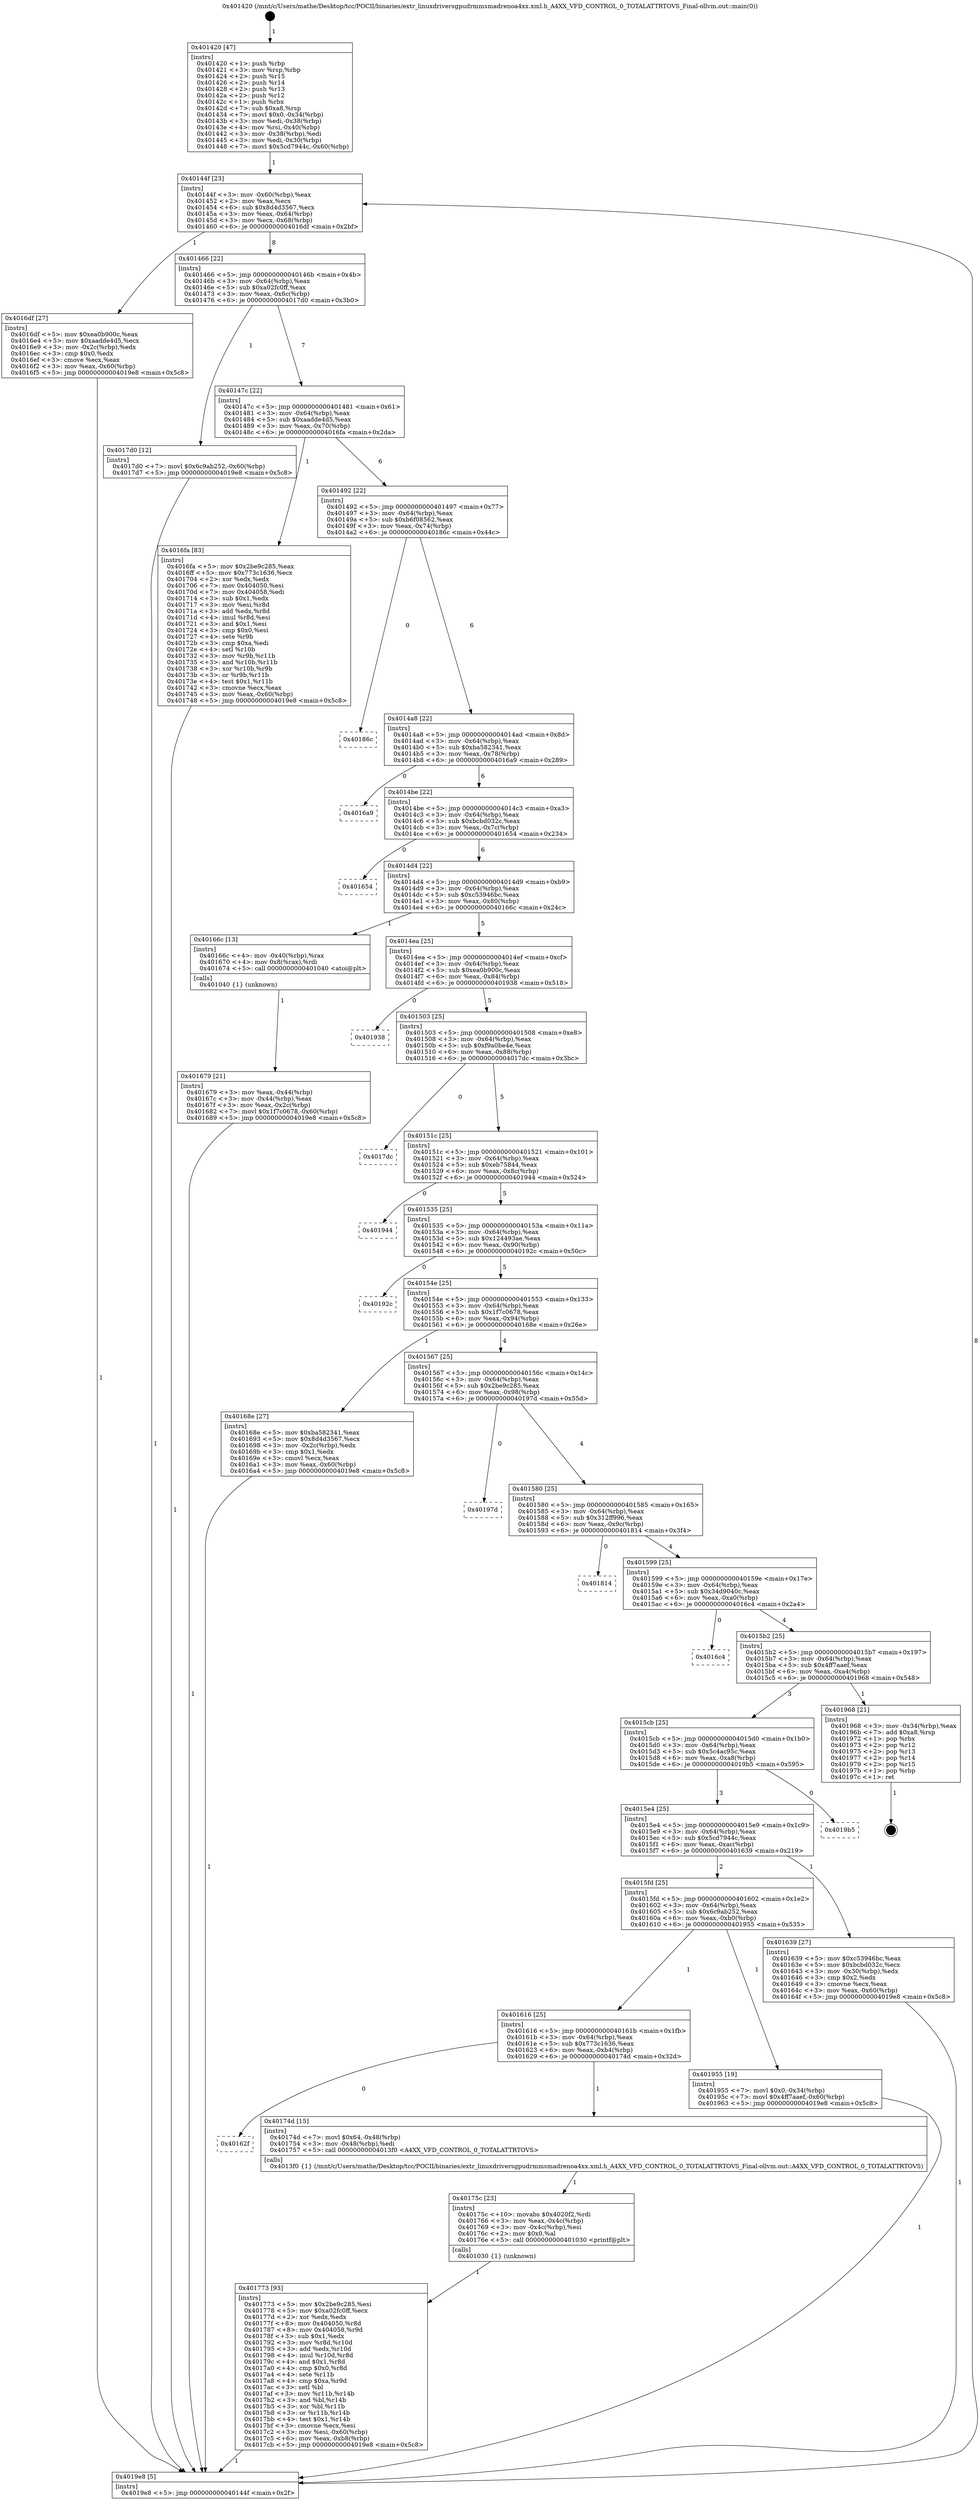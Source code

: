 digraph "0x401420" {
  label = "0x401420 (/mnt/c/Users/mathe/Desktop/tcc/POCII/binaries/extr_linuxdriversgpudrmmsmadrenoa4xx.xml.h_A4XX_VFD_CONTROL_0_TOTALATTRTOVS_Final-ollvm.out::main(0))"
  labelloc = "t"
  node[shape=record]

  Entry [label="",width=0.3,height=0.3,shape=circle,fillcolor=black,style=filled]
  "0x40144f" [label="{
     0x40144f [23]\l
     | [instrs]\l
     &nbsp;&nbsp;0x40144f \<+3\>: mov -0x60(%rbp),%eax\l
     &nbsp;&nbsp;0x401452 \<+2\>: mov %eax,%ecx\l
     &nbsp;&nbsp;0x401454 \<+6\>: sub $0x8d4d3567,%ecx\l
     &nbsp;&nbsp;0x40145a \<+3\>: mov %eax,-0x64(%rbp)\l
     &nbsp;&nbsp;0x40145d \<+3\>: mov %ecx,-0x68(%rbp)\l
     &nbsp;&nbsp;0x401460 \<+6\>: je 00000000004016df \<main+0x2bf\>\l
  }"]
  "0x4016df" [label="{
     0x4016df [27]\l
     | [instrs]\l
     &nbsp;&nbsp;0x4016df \<+5\>: mov $0xea0b900c,%eax\l
     &nbsp;&nbsp;0x4016e4 \<+5\>: mov $0xaadde4d5,%ecx\l
     &nbsp;&nbsp;0x4016e9 \<+3\>: mov -0x2c(%rbp),%edx\l
     &nbsp;&nbsp;0x4016ec \<+3\>: cmp $0x0,%edx\l
     &nbsp;&nbsp;0x4016ef \<+3\>: cmove %ecx,%eax\l
     &nbsp;&nbsp;0x4016f2 \<+3\>: mov %eax,-0x60(%rbp)\l
     &nbsp;&nbsp;0x4016f5 \<+5\>: jmp 00000000004019e8 \<main+0x5c8\>\l
  }"]
  "0x401466" [label="{
     0x401466 [22]\l
     | [instrs]\l
     &nbsp;&nbsp;0x401466 \<+5\>: jmp 000000000040146b \<main+0x4b\>\l
     &nbsp;&nbsp;0x40146b \<+3\>: mov -0x64(%rbp),%eax\l
     &nbsp;&nbsp;0x40146e \<+5\>: sub $0xa02fc0ff,%eax\l
     &nbsp;&nbsp;0x401473 \<+3\>: mov %eax,-0x6c(%rbp)\l
     &nbsp;&nbsp;0x401476 \<+6\>: je 00000000004017d0 \<main+0x3b0\>\l
  }"]
  Exit [label="",width=0.3,height=0.3,shape=circle,fillcolor=black,style=filled,peripheries=2]
  "0x4017d0" [label="{
     0x4017d0 [12]\l
     | [instrs]\l
     &nbsp;&nbsp;0x4017d0 \<+7\>: movl $0x6c9ab252,-0x60(%rbp)\l
     &nbsp;&nbsp;0x4017d7 \<+5\>: jmp 00000000004019e8 \<main+0x5c8\>\l
  }"]
  "0x40147c" [label="{
     0x40147c [22]\l
     | [instrs]\l
     &nbsp;&nbsp;0x40147c \<+5\>: jmp 0000000000401481 \<main+0x61\>\l
     &nbsp;&nbsp;0x401481 \<+3\>: mov -0x64(%rbp),%eax\l
     &nbsp;&nbsp;0x401484 \<+5\>: sub $0xaadde4d5,%eax\l
     &nbsp;&nbsp;0x401489 \<+3\>: mov %eax,-0x70(%rbp)\l
     &nbsp;&nbsp;0x40148c \<+6\>: je 00000000004016fa \<main+0x2da\>\l
  }"]
  "0x401773" [label="{
     0x401773 [93]\l
     | [instrs]\l
     &nbsp;&nbsp;0x401773 \<+5\>: mov $0x2be9c285,%esi\l
     &nbsp;&nbsp;0x401778 \<+5\>: mov $0xa02fc0ff,%ecx\l
     &nbsp;&nbsp;0x40177d \<+2\>: xor %edx,%edx\l
     &nbsp;&nbsp;0x40177f \<+8\>: mov 0x404050,%r8d\l
     &nbsp;&nbsp;0x401787 \<+8\>: mov 0x404058,%r9d\l
     &nbsp;&nbsp;0x40178f \<+3\>: sub $0x1,%edx\l
     &nbsp;&nbsp;0x401792 \<+3\>: mov %r8d,%r10d\l
     &nbsp;&nbsp;0x401795 \<+3\>: add %edx,%r10d\l
     &nbsp;&nbsp;0x401798 \<+4\>: imul %r10d,%r8d\l
     &nbsp;&nbsp;0x40179c \<+4\>: and $0x1,%r8d\l
     &nbsp;&nbsp;0x4017a0 \<+4\>: cmp $0x0,%r8d\l
     &nbsp;&nbsp;0x4017a4 \<+4\>: sete %r11b\l
     &nbsp;&nbsp;0x4017a8 \<+4\>: cmp $0xa,%r9d\l
     &nbsp;&nbsp;0x4017ac \<+3\>: setl %bl\l
     &nbsp;&nbsp;0x4017af \<+3\>: mov %r11b,%r14b\l
     &nbsp;&nbsp;0x4017b2 \<+3\>: and %bl,%r14b\l
     &nbsp;&nbsp;0x4017b5 \<+3\>: xor %bl,%r11b\l
     &nbsp;&nbsp;0x4017b8 \<+3\>: or %r11b,%r14b\l
     &nbsp;&nbsp;0x4017bb \<+4\>: test $0x1,%r14b\l
     &nbsp;&nbsp;0x4017bf \<+3\>: cmovne %ecx,%esi\l
     &nbsp;&nbsp;0x4017c2 \<+3\>: mov %esi,-0x60(%rbp)\l
     &nbsp;&nbsp;0x4017c5 \<+6\>: mov %eax,-0xb8(%rbp)\l
     &nbsp;&nbsp;0x4017cb \<+5\>: jmp 00000000004019e8 \<main+0x5c8\>\l
  }"]
  "0x4016fa" [label="{
     0x4016fa [83]\l
     | [instrs]\l
     &nbsp;&nbsp;0x4016fa \<+5\>: mov $0x2be9c285,%eax\l
     &nbsp;&nbsp;0x4016ff \<+5\>: mov $0x773c1636,%ecx\l
     &nbsp;&nbsp;0x401704 \<+2\>: xor %edx,%edx\l
     &nbsp;&nbsp;0x401706 \<+7\>: mov 0x404050,%esi\l
     &nbsp;&nbsp;0x40170d \<+7\>: mov 0x404058,%edi\l
     &nbsp;&nbsp;0x401714 \<+3\>: sub $0x1,%edx\l
     &nbsp;&nbsp;0x401717 \<+3\>: mov %esi,%r8d\l
     &nbsp;&nbsp;0x40171a \<+3\>: add %edx,%r8d\l
     &nbsp;&nbsp;0x40171d \<+4\>: imul %r8d,%esi\l
     &nbsp;&nbsp;0x401721 \<+3\>: and $0x1,%esi\l
     &nbsp;&nbsp;0x401724 \<+3\>: cmp $0x0,%esi\l
     &nbsp;&nbsp;0x401727 \<+4\>: sete %r9b\l
     &nbsp;&nbsp;0x40172b \<+3\>: cmp $0xa,%edi\l
     &nbsp;&nbsp;0x40172e \<+4\>: setl %r10b\l
     &nbsp;&nbsp;0x401732 \<+3\>: mov %r9b,%r11b\l
     &nbsp;&nbsp;0x401735 \<+3\>: and %r10b,%r11b\l
     &nbsp;&nbsp;0x401738 \<+3\>: xor %r10b,%r9b\l
     &nbsp;&nbsp;0x40173b \<+3\>: or %r9b,%r11b\l
     &nbsp;&nbsp;0x40173e \<+4\>: test $0x1,%r11b\l
     &nbsp;&nbsp;0x401742 \<+3\>: cmovne %ecx,%eax\l
     &nbsp;&nbsp;0x401745 \<+3\>: mov %eax,-0x60(%rbp)\l
     &nbsp;&nbsp;0x401748 \<+5\>: jmp 00000000004019e8 \<main+0x5c8\>\l
  }"]
  "0x401492" [label="{
     0x401492 [22]\l
     | [instrs]\l
     &nbsp;&nbsp;0x401492 \<+5\>: jmp 0000000000401497 \<main+0x77\>\l
     &nbsp;&nbsp;0x401497 \<+3\>: mov -0x64(%rbp),%eax\l
     &nbsp;&nbsp;0x40149a \<+5\>: sub $0xb6f08562,%eax\l
     &nbsp;&nbsp;0x40149f \<+3\>: mov %eax,-0x74(%rbp)\l
     &nbsp;&nbsp;0x4014a2 \<+6\>: je 000000000040186c \<main+0x44c\>\l
  }"]
  "0x40175c" [label="{
     0x40175c [23]\l
     | [instrs]\l
     &nbsp;&nbsp;0x40175c \<+10\>: movabs $0x4020f2,%rdi\l
     &nbsp;&nbsp;0x401766 \<+3\>: mov %eax,-0x4c(%rbp)\l
     &nbsp;&nbsp;0x401769 \<+3\>: mov -0x4c(%rbp),%esi\l
     &nbsp;&nbsp;0x40176c \<+2\>: mov $0x0,%al\l
     &nbsp;&nbsp;0x40176e \<+5\>: call 0000000000401030 \<printf@plt\>\l
     | [calls]\l
     &nbsp;&nbsp;0x401030 \{1\} (unknown)\l
  }"]
  "0x40186c" [label="{
     0x40186c\l
  }", style=dashed]
  "0x4014a8" [label="{
     0x4014a8 [22]\l
     | [instrs]\l
     &nbsp;&nbsp;0x4014a8 \<+5\>: jmp 00000000004014ad \<main+0x8d\>\l
     &nbsp;&nbsp;0x4014ad \<+3\>: mov -0x64(%rbp),%eax\l
     &nbsp;&nbsp;0x4014b0 \<+5\>: sub $0xba582341,%eax\l
     &nbsp;&nbsp;0x4014b5 \<+3\>: mov %eax,-0x78(%rbp)\l
     &nbsp;&nbsp;0x4014b8 \<+6\>: je 00000000004016a9 \<main+0x289\>\l
  }"]
  "0x40162f" [label="{
     0x40162f\l
  }", style=dashed]
  "0x4016a9" [label="{
     0x4016a9\l
  }", style=dashed]
  "0x4014be" [label="{
     0x4014be [22]\l
     | [instrs]\l
     &nbsp;&nbsp;0x4014be \<+5\>: jmp 00000000004014c3 \<main+0xa3\>\l
     &nbsp;&nbsp;0x4014c3 \<+3\>: mov -0x64(%rbp),%eax\l
     &nbsp;&nbsp;0x4014c6 \<+5\>: sub $0xbcbd032c,%eax\l
     &nbsp;&nbsp;0x4014cb \<+3\>: mov %eax,-0x7c(%rbp)\l
     &nbsp;&nbsp;0x4014ce \<+6\>: je 0000000000401654 \<main+0x234\>\l
  }"]
  "0x40174d" [label="{
     0x40174d [15]\l
     | [instrs]\l
     &nbsp;&nbsp;0x40174d \<+7\>: movl $0x64,-0x48(%rbp)\l
     &nbsp;&nbsp;0x401754 \<+3\>: mov -0x48(%rbp),%edi\l
     &nbsp;&nbsp;0x401757 \<+5\>: call 00000000004013f0 \<A4XX_VFD_CONTROL_0_TOTALATTRTOVS\>\l
     | [calls]\l
     &nbsp;&nbsp;0x4013f0 \{1\} (/mnt/c/Users/mathe/Desktop/tcc/POCII/binaries/extr_linuxdriversgpudrmmsmadrenoa4xx.xml.h_A4XX_VFD_CONTROL_0_TOTALATTRTOVS_Final-ollvm.out::A4XX_VFD_CONTROL_0_TOTALATTRTOVS)\l
  }"]
  "0x401654" [label="{
     0x401654\l
  }", style=dashed]
  "0x4014d4" [label="{
     0x4014d4 [22]\l
     | [instrs]\l
     &nbsp;&nbsp;0x4014d4 \<+5\>: jmp 00000000004014d9 \<main+0xb9\>\l
     &nbsp;&nbsp;0x4014d9 \<+3\>: mov -0x64(%rbp),%eax\l
     &nbsp;&nbsp;0x4014dc \<+5\>: sub $0xc53946bc,%eax\l
     &nbsp;&nbsp;0x4014e1 \<+3\>: mov %eax,-0x80(%rbp)\l
     &nbsp;&nbsp;0x4014e4 \<+6\>: je 000000000040166c \<main+0x24c\>\l
  }"]
  "0x401616" [label="{
     0x401616 [25]\l
     | [instrs]\l
     &nbsp;&nbsp;0x401616 \<+5\>: jmp 000000000040161b \<main+0x1fb\>\l
     &nbsp;&nbsp;0x40161b \<+3\>: mov -0x64(%rbp),%eax\l
     &nbsp;&nbsp;0x40161e \<+5\>: sub $0x773c1636,%eax\l
     &nbsp;&nbsp;0x401623 \<+6\>: mov %eax,-0xb4(%rbp)\l
     &nbsp;&nbsp;0x401629 \<+6\>: je 000000000040174d \<main+0x32d\>\l
  }"]
  "0x40166c" [label="{
     0x40166c [13]\l
     | [instrs]\l
     &nbsp;&nbsp;0x40166c \<+4\>: mov -0x40(%rbp),%rax\l
     &nbsp;&nbsp;0x401670 \<+4\>: mov 0x8(%rax),%rdi\l
     &nbsp;&nbsp;0x401674 \<+5\>: call 0000000000401040 \<atoi@plt\>\l
     | [calls]\l
     &nbsp;&nbsp;0x401040 \{1\} (unknown)\l
  }"]
  "0x4014ea" [label="{
     0x4014ea [25]\l
     | [instrs]\l
     &nbsp;&nbsp;0x4014ea \<+5\>: jmp 00000000004014ef \<main+0xcf\>\l
     &nbsp;&nbsp;0x4014ef \<+3\>: mov -0x64(%rbp),%eax\l
     &nbsp;&nbsp;0x4014f2 \<+5\>: sub $0xea0b900c,%eax\l
     &nbsp;&nbsp;0x4014f7 \<+6\>: mov %eax,-0x84(%rbp)\l
     &nbsp;&nbsp;0x4014fd \<+6\>: je 0000000000401938 \<main+0x518\>\l
  }"]
  "0x401955" [label="{
     0x401955 [19]\l
     | [instrs]\l
     &nbsp;&nbsp;0x401955 \<+7\>: movl $0x0,-0x34(%rbp)\l
     &nbsp;&nbsp;0x40195c \<+7\>: movl $0x4ff7aaef,-0x60(%rbp)\l
     &nbsp;&nbsp;0x401963 \<+5\>: jmp 00000000004019e8 \<main+0x5c8\>\l
  }"]
  "0x401938" [label="{
     0x401938\l
  }", style=dashed]
  "0x401503" [label="{
     0x401503 [25]\l
     | [instrs]\l
     &nbsp;&nbsp;0x401503 \<+5\>: jmp 0000000000401508 \<main+0xe8\>\l
     &nbsp;&nbsp;0x401508 \<+3\>: mov -0x64(%rbp),%eax\l
     &nbsp;&nbsp;0x40150b \<+5\>: sub $0xf9a0be4e,%eax\l
     &nbsp;&nbsp;0x401510 \<+6\>: mov %eax,-0x88(%rbp)\l
     &nbsp;&nbsp;0x401516 \<+6\>: je 00000000004017dc \<main+0x3bc\>\l
  }"]
  "0x401679" [label="{
     0x401679 [21]\l
     | [instrs]\l
     &nbsp;&nbsp;0x401679 \<+3\>: mov %eax,-0x44(%rbp)\l
     &nbsp;&nbsp;0x40167c \<+3\>: mov -0x44(%rbp),%eax\l
     &nbsp;&nbsp;0x40167f \<+3\>: mov %eax,-0x2c(%rbp)\l
     &nbsp;&nbsp;0x401682 \<+7\>: movl $0x1f7c0678,-0x60(%rbp)\l
     &nbsp;&nbsp;0x401689 \<+5\>: jmp 00000000004019e8 \<main+0x5c8\>\l
  }"]
  "0x4017dc" [label="{
     0x4017dc\l
  }", style=dashed]
  "0x40151c" [label="{
     0x40151c [25]\l
     | [instrs]\l
     &nbsp;&nbsp;0x40151c \<+5\>: jmp 0000000000401521 \<main+0x101\>\l
     &nbsp;&nbsp;0x401521 \<+3\>: mov -0x64(%rbp),%eax\l
     &nbsp;&nbsp;0x401524 \<+5\>: sub $0xeb75844,%eax\l
     &nbsp;&nbsp;0x401529 \<+6\>: mov %eax,-0x8c(%rbp)\l
     &nbsp;&nbsp;0x40152f \<+6\>: je 0000000000401944 \<main+0x524\>\l
  }"]
  "0x401420" [label="{
     0x401420 [47]\l
     | [instrs]\l
     &nbsp;&nbsp;0x401420 \<+1\>: push %rbp\l
     &nbsp;&nbsp;0x401421 \<+3\>: mov %rsp,%rbp\l
     &nbsp;&nbsp;0x401424 \<+2\>: push %r15\l
     &nbsp;&nbsp;0x401426 \<+2\>: push %r14\l
     &nbsp;&nbsp;0x401428 \<+2\>: push %r13\l
     &nbsp;&nbsp;0x40142a \<+2\>: push %r12\l
     &nbsp;&nbsp;0x40142c \<+1\>: push %rbx\l
     &nbsp;&nbsp;0x40142d \<+7\>: sub $0xa8,%rsp\l
     &nbsp;&nbsp;0x401434 \<+7\>: movl $0x0,-0x34(%rbp)\l
     &nbsp;&nbsp;0x40143b \<+3\>: mov %edi,-0x38(%rbp)\l
     &nbsp;&nbsp;0x40143e \<+4\>: mov %rsi,-0x40(%rbp)\l
     &nbsp;&nbsp;0x401442 \<+3\>: mov -0x38(%rbp),%edi\l
     &nbsp;&nbsp;0x401445 \<+3\>: mov %edi,-0x30(%rbp)\l
     &nbsp;&nbsp;0x401448 \<+7\>: movl $0x5cd7944c,-0x60(%rbp)\l
  }"]
  "0x401944" [label="{
     0x401944\l
  }", style=dashed]
  "0x401535" [label="{
     0x401535 [25]\l
     | [instrs]\l
     &nbsp;&nbsp;0x401535 \<+5\>: jmp 000000000040153a \<main+0x11a\>\l
     &nbsp;&nbsp;0x40153a \<+3\>: mov -0x64(%rbp),%eax\l
     &nbsp;&nbsp;0x40153d \<+5\>: sub $0x124493ae,%eax\l
     &nbsp;&nbsp;0x401542 \<+6\>: mov %eax,-0x90(%rbp)\l
     &nbsp;&nbsp;0x401548 \<+6\>: je 000000000040192c \<main+0x50c\>\l
  }"]
  "0x4019e8" [label="{
     0x4019e8 [5]\l
     | [instrs]\l
     &nbsp;&nbsp;0x4019e8 \<+5\>: jmp 000000000040144f \<main+0x2f\>\l
  }"]
  "0x40192c" [label="{
     0x40192c\l
  }", style=dashed]
  "0x40154e" [label="{
     0x40154e [25]\l
     | [instrs]\l
     &nbsp;&nbsp;0x40154e \<+5\>: jmp 0000000000401553 \<main+0x133\>\l
     &nbsp;&nbsp;0x401553 \<+3\>: mov -0x64(%rbp),%eax\l
     &nbsp;&nbsp;0x401556 \<+5\>: sub $0x1f7c0678,%eax\l
     &nbsp;&nbsp;0x40155b \<+6\>: mov %eax,-0x94(%rbp)\l
     &nbsp;&nbsp;0x401561 \<+6\>: je 000000000040168e \<main+0x26e\>\l
  }"]
  "0x4015fd" [label="{
     0x4015fd [25]\l
     | [instrs]\l
     &nbsp;&nbsp;0x4015fd \<+5\>: jmp 0000000000401602 \<main+0x1e2\>\l
     &nbsp;&nbsp;0x401602 \<+3\>: mov -0x64(%rbp),%eax\l
     &nbsp;&nbsp;0x401605 \<+5\>: sub $0x6c9ab252,%eax\l
     &nbsp;&nbsp;0x40160a \<+6\>: mov %eax,-0xb0(%rbp)\l
     &nbsp;&nbsp;0x401610 \<+6\>: je 0000000000401955 \<main+0x535\>\l
  }"]
  "0x40168e" [label="{
     0x40168e [27]\l
     | [instrs]\l
     &nbsp;&nbsp;0x40168e \<+5\>: mov $0xba582341,%eax\l
     &nbsp;&nbsp;0x401693 \<+5\>: mov $0x8d4d3567,%ecx\l
     &nbsp;&nbsp;0x401698 \<+3\>: mov -0x2c(%rbp),%edx\l
     &nbsp;&nbsp;0x40169b \<+3\>: cmp $0x1,%edx\l
     &nbsp;&nbsp;0x40169e \<+3\>: cmovl %ecx,%eax\l
     &nbsp;&nbsp;0x4016a1 \<+3\>: mov %eax,-0x60(%rbp)\l
     &nbsp;&nbsp;0x4016a4 \<+5\>: jmp 00000000004019e8 \<main+0x5c8\>\l
  }"]
  "0x401567" [label="{
     0x401567 [25]\l
     | [instrs]\l
     &nbsp;&nbsp;0x401567 \<+5\>: jmp 000000000040156c \<main+0x14c\>\l
     &nbsp;&nbsp;0x40156c \<+3\>: mov -0x64(%rbp),%eax\l
     &nbsp;&nbsp;0x40156f \<+5\>: sub $0x2be9c285,%eax\l
     &nbsp;&nbsp;0x401574 \<+6\>: mov %eax,-0x98(%rbp)\l
     &nbsp;&nbsp;0x40157a \<+6\>: je 000000000040197d \<main+0x55d\>\l
  }"]
  "0x401639" [label="{
     0x401639 [27]\l
     | [instrs]\l
     &nbsp;&nbsp;0x401639 \<+5\>: mov $0xc53946bc,%eax\l
     &nbsp;&nbsp;0x40163e \<+5\>: mov $0xbcbd032c,%ecx\l
     &nbsp;&nbsp;0x401643 \<+3\>: mov -0x30(%rbp),%edx\l
     &nbsp;&nbsp;0x401646 \<+3\>: cmp $0x2,%edx\l
     &nbsp;&nbsp;0x401649 \<+3\>: cmovne %ecx,%eax\l
     &nbsp;&nbsp;0x40164c \<+3\>: mov %eax,-0x60(%rbp)\l
     &nbsp;&nbsp;0x40164f \<+5\>: jmp 00000000004019e8 \<main+0x5c8\>\l
  }"]
  "0x40197d" [label="{
     0x40197d\l
  }", style=dashed]
  "0x401580" [label="{
     0x401580 [25]\l
     | [instrs]\l
     &nbsp;&nbsp;0x401580 \<+5\>: jmp 0000000000401585 \<main+0x165\>\l
     &nbsp;&nbsp;0x401585 \<+3\>: mov -0x64(%rbp),%eax\l
     &nbsp;&nbsp;0x401588 \<+5\>: sub $0x312ff996,%eax\l
     &nbsp;&nbsp;0x40158d \<+6\>: mov %eax,-0x9c(%rbp)\l
     &nbsp;&nbsp;0x401593 \<+6\>: je 0000000000401814 \<main+0x3f4\>\l
  }"]
  "0x4015e4" [label="{
     0x4015e4 [25]\l
     | [instrs]\l
     &nbsp;&nbsp;0x4015e4 \<+5\>: jmp 00000000004015e9 \<main+0x1c9\>\l
     &nbsp;&nbsp;0x4015e9 \<+3\>: mov -0x64(%rbp),%eax\l
     &nbsp;&nbsp;0x4015ec \<+5\>: sub $0x5cd7944c,%eax\l
     &nbsp;&nbsp;0x4015f1 \<+6\>: mov %eax,-0xac(%rbp)\l
     &nbsp;&nbsp;0x4015f7 \<+6\>: je 0000000000401639 \<main+0x219\>\l
  }"]
  "0x401814" [label="{
     0x401814\l
  }", style=dashed]
  "0x401599" [label="{
     0x401599 [25]\l
     | [instrs]\l
     &nbsp;&nbsp;0x401599 \<+5\>: jmp 000000000040159e \<main+0x17e\>\l
     &nbsp;&nbsp;0x40159e \<+3\>: mov -0x64(%rbp),%eax\l
     &nbsp;&nbsp;0x4015a1 \<+5\>: sub $0x34d9040c,%eax\l
     &nbsp;&nbsp;0x4015a6 \<+6\>: mov %eax,-0xa0(%rbp)\l
     &nbsp;&nbsp;0x4015ac \<+6\>: je 00000000004016c4 \<main+0x2a4\>\l
  }"]
  "0x4019b5" [label="{
     0x4019b5\l
  }", style=dashed]
  "0x4016c4" [label="{
     0x4016c4\l
  }", style=dashed]
  "0x4015b2" [label="{
     0x4015b2 [25]\l
     | [instrs]\l
     &nbsp;&nbsp;0x4015b2 \<+5\>: jmp 00000000004015b7 \<main+0x197\>\l
     &nbsp;&nbsp;0x4015b7 \<+3\>: mov -0x64(%rbp),%eax\l
     &nbsp;&nbsp;0x4015ba \<+5\>: sub $0x4ff7aaef,%eax\l
     &nbsp;&nbsp;0x4015bf \<+6\>: mov %eax,-0xa4(%rbp)\l
     &nbsp;&nbsp;0x4015c5 \<+6\>: je 0000000000401968 \<main+0x548\>\l
  }"]
  "0x4015cb" [label="{
     0x4015cb [25]\l
     | [instrs]\l
     &nbsp;&nbsp;0x4015cb \<+5\>: jmp 00000000004015d0 \<main+0x1b0\>\l
     &nbsp;&nbsp;0x4015d0 \<+3\>: mov -0x64(%rbp),%eax\l
     &nbsp;&nbsp;0x4015d3 \<+5\>: sub $0x5c4ac95c,%eax\l
     &nbsp;&nbsp;0x4015d8 \<+6\>: mov %eax,-0xa8(%rbp)\l
     &nbsp;&nbsp;0x4015de \<+6\>: je 00000000004019b5 \<main+0x595\>\l
  }"]
  "0x401968" [label="{
     0x401968 [21]\l
     | [instrs]\l
     &nbsp;&nbsp;0x401968 \<+3\>: mov -0x34(%rbp),%eax\l
     &nbsp;&nbsp;0x40196b \<+7\>: add $0xa8,%rsp\l
     &nbsp;&nbsp;0x401972 \<+1\>: pop %rbx\l
     &nbsp;&nbsp;0x401973 \<+2\>: pop %r12\l
     &nbsp;&nbsp;0x401975 \<+2\>: pop %r13\l
     &nbsp;&nbsp;0x401977 \<+2\>: pop %r14\l
     &nbsp;&nbsp;0x401979 \<+2\>: pop %r15\l
     &nbsp;&nbsp;0x40197b \<+1\>: pop %rbp\l
     &nbsp;&nbsp;0x40197c \<+1\>: ret\l
  }"]
  Entry -> "0x401420" [label=" 1"]
  "0x40144f" -> "0x4016df" [label=" 1"]
  "0x40144f" -> "0x401466" [label=" 8"]
  "0x401968" -> Exit [label=" 1"]
  "0x401466" -> "0x4017d0" [label=" 1"]
  "0x401466" -> "0x40147c" [label=" 7"]
  "0x401955" -> "0x4019e8" [label=" 1"]
  "0x40147c" -> "0x4016fa" [label=" 1"]
  "0x40147c" -> "0x401492" [label=" 6"]
  "0x4017d0" -> "0x4019e8" [label=" 1"]
  "0x401492" -> "0x40186c" [label=" 0"]
  "0x401492" -> "0x4014a8" [label=" 6"]
  "0x401773" -> "0x4019e8" [label=" 1"]
  "0x4014a8" -> "0x4016a9" [label=" 0"]
  "0x4014a8" -> "0x4014be" [label=" 6"]
  "0x40175c" -> "0x401773" [label=" 1"]
  "0x4014be" -> "0x401654" [label=" 0"]
  "0x4014be" -> "0x4014d4" [label=" 6"]
  "0x40174d" -> "0x40175c" [label=" 1"]
  "0x4014d4" -> "0x40166c" [label=" 1"]
  "0x4014d4" -> "0x4014ea" [label=" 5"]
  "0x401616" -> "0x40174d" [label=" 1"]
  "0x4014ea" -> "0x401938" [label=" 0"]
  "0x4014ea" -> "0x401503" [label=" 5"]
  "0x401616" -> "0x40162f" [label=" 0"]
  "0x401503" -> "0x4017dc" [label=" 0"]
  "0x401503" -> "0x40151c" [label=" 5"]
  "0x4015fd" -> "0x401955" [label=" 1"]
  "0x40151c" -> "0x401944" [label=" 0"]
  "0x40151c" -> "0x401535" [label=" 5"]
  "0x4015fd" -> "0x401616" [label=" 1"]
  "0x401535" -> "0x40192c" [label=" 0"]
  "0x401535" -> "0x40154e" [label=" 5"]
  "0x4016fa" -> "0x4019e8" [label=" 1"]
  "0x40154e" -> "0x40168e" [label=" 1"]
  "0x40154e" -> "0x401567" [label=" 4"]
  "0x4016df" -> "0x4019e8" [label=" 1"]
  "0x401567" -> "0x40197d" [label=" 0"]
  "0x401567" -> "0x401580" [label=" 4"]
  "0x40168e" -> "0x4019e8" [label=" 1"]
  "0x401580" -> "0x401814" [label=" 0"]
  "0x401580" -> "0x401599" [label=" 4"]
  "0x40166c" -> "0x401679" [label=" 1"]
  "0x401599" -> "0x4016c4" [label=" 0"]
  "0x401599" -> "0x4015b2" [label=" 4"]
  "0x4019e8" -> "0x40144f" [label=" 8"]
  "0x4015b2" -> "0x401968" [label=" 1"]
  "0x4015b2" -> "0x4015cb" [label=" 3"]
  "0x401420" -> "0x40144f" [label=" 1"]
  "0x4015cb" -> "0x4019b5" [label=" 0"]
  "0x4015cb" -> "0x4015e4" [label=" 3"]
  "0x401679" -> "0x4019e8" [label=" 1"]
  "0x4015e4" -> "0x401639" [label=" 1"]
  "0x4015e4" -> "0x4015fd" [label=" 2"]
  "0x401639" -> "0x4019e8" [label=" 1"]
}
